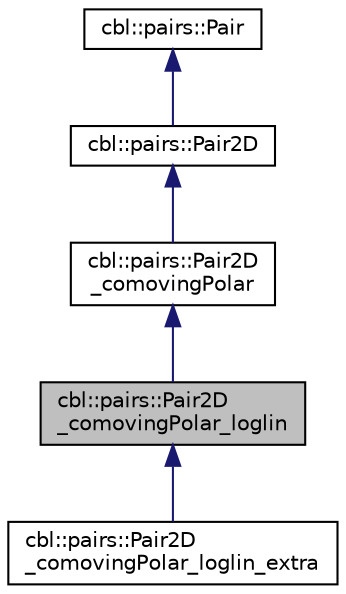 digraph "cbl::pairs::Pair2D_comovingPolar_loglin"
{
  edge [fontname="Helvetica",fontsize="10",labelfontname="Helvetica",labelfontsize="10"];
  node [fontname="Helvetica",fontsize="10",shape=record];
  Node0 [label="cbl::pairs::Pair2D\l_comovingPolar_loglin",height=0.2,width=0.4,color="black", fillcolor="grey75", style="filled", fontcolor="black"];
  Node1 -> Node0 [dir="back",color="midnightblue",fontsize="10",style="solid",fontname="Helvetica"];
  Node1 [label="cbl::pairs::Pair2D\l_comovingPolar",height=0.2,width=0.4,color="black", fillcolor="white", style="filled",URL="$db/d3e/classcbl_1_1pairs_1_1Pair2D__comovingPolar.html",tooltip="The class Pair2D_comovingPolar. "];
  Node2 -> Node1 [dir="back",color="midnightblue",fontsize="10",style="solid",fontname="Helvetica"];
  Node2 [label="cbl::pairs::Pair2D",height=0.2,width=0.4,color="black", fillcolor="white", style="filled",URL="$d6/d99/classcbl_1_1pairs_1_1Pair2D.html",tooltip="The class Pair2D. "];
  Node3 -> Node2 [dir="back",color="midnightblue",fontsize="10",style="solid",fontname="Helvetica"];
  Node3 [label="cbl::pairs::Pair",height=0.2,width=0.4,color="black", fillcolor="white", style="filled",URL="$d2/db5/classcbl_1_1pairs_1_1Pair.html",tooltip="The class Pair. "];
  Node0 -> Node4 [dir="back",color="midnightblue",fontsize="10",style="solid",fontname="Helvetica"];
  Node4 [label="cbl::pairs::Pair2D\l_comovingPolar_loglin_extra",height=0.2,width=0.4,color="black", fillcolor="white", style="filled",URL="$d7/deb/classcbl_1_1pairs_1_1Pair2D__comovingPolar__loglin__extra.html",tooltip="The class Pair2D_comovingPolar_loglin_extra. "];
}
